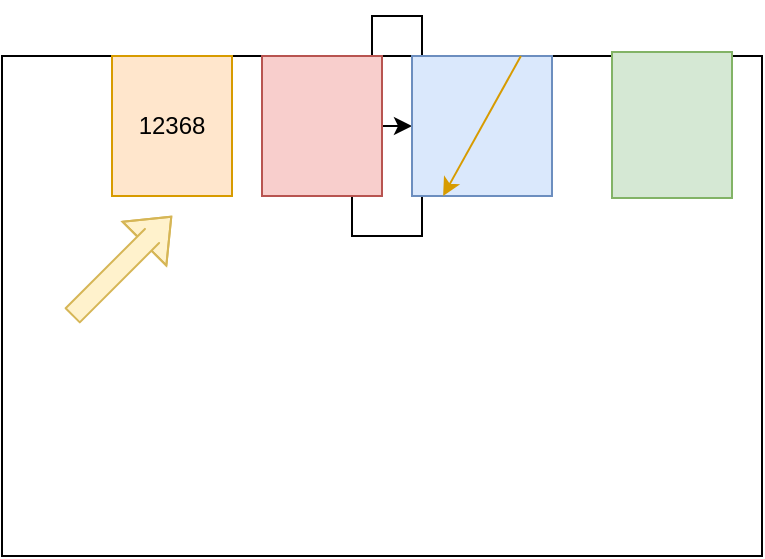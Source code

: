 <mxfile version="12.2.4"><diagram id="O_nY43Pbwwjn6kagxVem"><mxGraphModel dx="1251" dy="623" grid="1" gridSize="10" guides="1" tooltips="1" connect="1" arrows="1" fold="1" page="1" pageScale="1" pageWidth="827" pageHeight="1169" math="0" shadow="0"><root><mxCell id="0"/><mxCell id="1" parent="0"/><mxCell id="3" value="" style="rounded=0;whiteSpace=wrap;html=1;fontStyle=0;align=center;" vertex="1" parent="1"><mxGeometry x="-15" y="50" width="380" height="250" as="geometry"/></mxCell><mxCell id="4" value="12368" style="rounded=0;whiteSpace=wrap;html=1;fillColor=#ffe6cc;strokeColor=#d79b00;" vertex="1" parent="1"><mxGeometry x="40" y="50" width="60" height="70" as="geometry"/></mxCell><mxCell id="10" style="edgeStyle=orthogonalEdgeStyle;rounded=0;orthogonalLoop=1;jettySize=auto;html=1;exitX=0.75;exitY=1;exitDx=0;exitDy=0;" edge="1" parent="1" source="5" target="6"><mxGeometry relative="1" as="geometry"/></mxCell><mxCell id="5" value="" style="rounded=0;whiteSpace=wrap;html=1;fillColor=#f8cecc;strokeColor=#b85450;" vertex="1" parent="1"><mxGeometry x="115" y="50" width="60" height="70" as="geometry"/></mxCell><mxCell id="6" value="" style="rounded=0;whiteSpace=wrap;html=1;fillColor=#dae8fc;strokeColor=#6c8ebf;" vertex="1" parent="1"><mxGeometry x="190" y="50" width="70" height="70" as="geometry"/></mxCell><mxCell id="7" value="" style="rounded=0;whiteSpace=wrap;html=1;fillColor=#d5e8d4;strokeColor=#82b366;" vertex="1" parent="1"><mxGeometry x="290" y="48" width="60" height="73" as="geometry"/></mxCell><mxCell id="9" value="" style="endArrow=classic;html=1;fillColor=#ffe6cc;strokeColor=#d79b00;" edge="1" parent="1" source="3" target="6"><mxGeometry width="50" height="50" relative="1" as="geometry"><mxPoint x="210" y="30" as="sourcePoint"/><mxPoint x="160" y="121" as="targetPoint"/></mxGeometry></mxCell><mxCell id="11" value="" style="shape=flexArrow;endArrow=classic;html=1;fillColor=#fff2cc;strokeColor=#d6b656;fontStyle=0;align=center;" edge="1" parent="1"><mxGeometry width="50" height="50" relative="1" as="geometry"><mxPoint x="20" y="180" as="sourcePoint"/><mxPoint x="70" y="130" as="targetPoint"/><Array as="points"><mxPoint x="60" y="140"/></Array></mxGeometry></mxCell></root></mxGraphModel></diagram></mxfile>